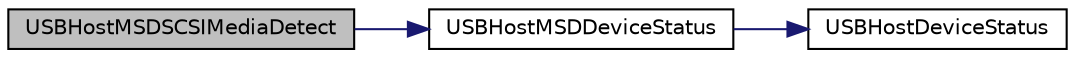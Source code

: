 digraph "USBHostMSDSCSIMediaDetect"
{
  edge [fontname="Helvetica",fontsize="10",labelfontname="Helvetica",labelfontsize="10"];
  node [fontname="Helvetica",fontsize="10",shape=record];
  rankdir="LR";
  Node1 [label="USBHostMSDSCSIMediaDetect",height=0.2,width=0.4,color="black", fillcolor="grey75", style="filled", fontcolor="black"];
  Node1 -> Node2 [color="midnightblue",fontsize="10",style="solid",fontname="Helvetica"];
  Node2 [label="USBHostMSDDeviceStatus",height=0.2,width=0.4,color="black", fillcolor="white", style="filled",URL="$usb__host__msd_8h.html#ac3a23c6f0f08fb14b5bcacf936a9dfcd"];
  Node2 -> Node3 [color="midnightblue",fontsize="10",style="solid",fontname="Helvetica"];
  Node3 [label="USBHostDeviceStatus",height=0.2,width=0.4,color="black", fillcolor="white", style="filled",URL="$usb__host_8h.html#a72451c3e34425ccd427bdd3a4eae723c"];
}
